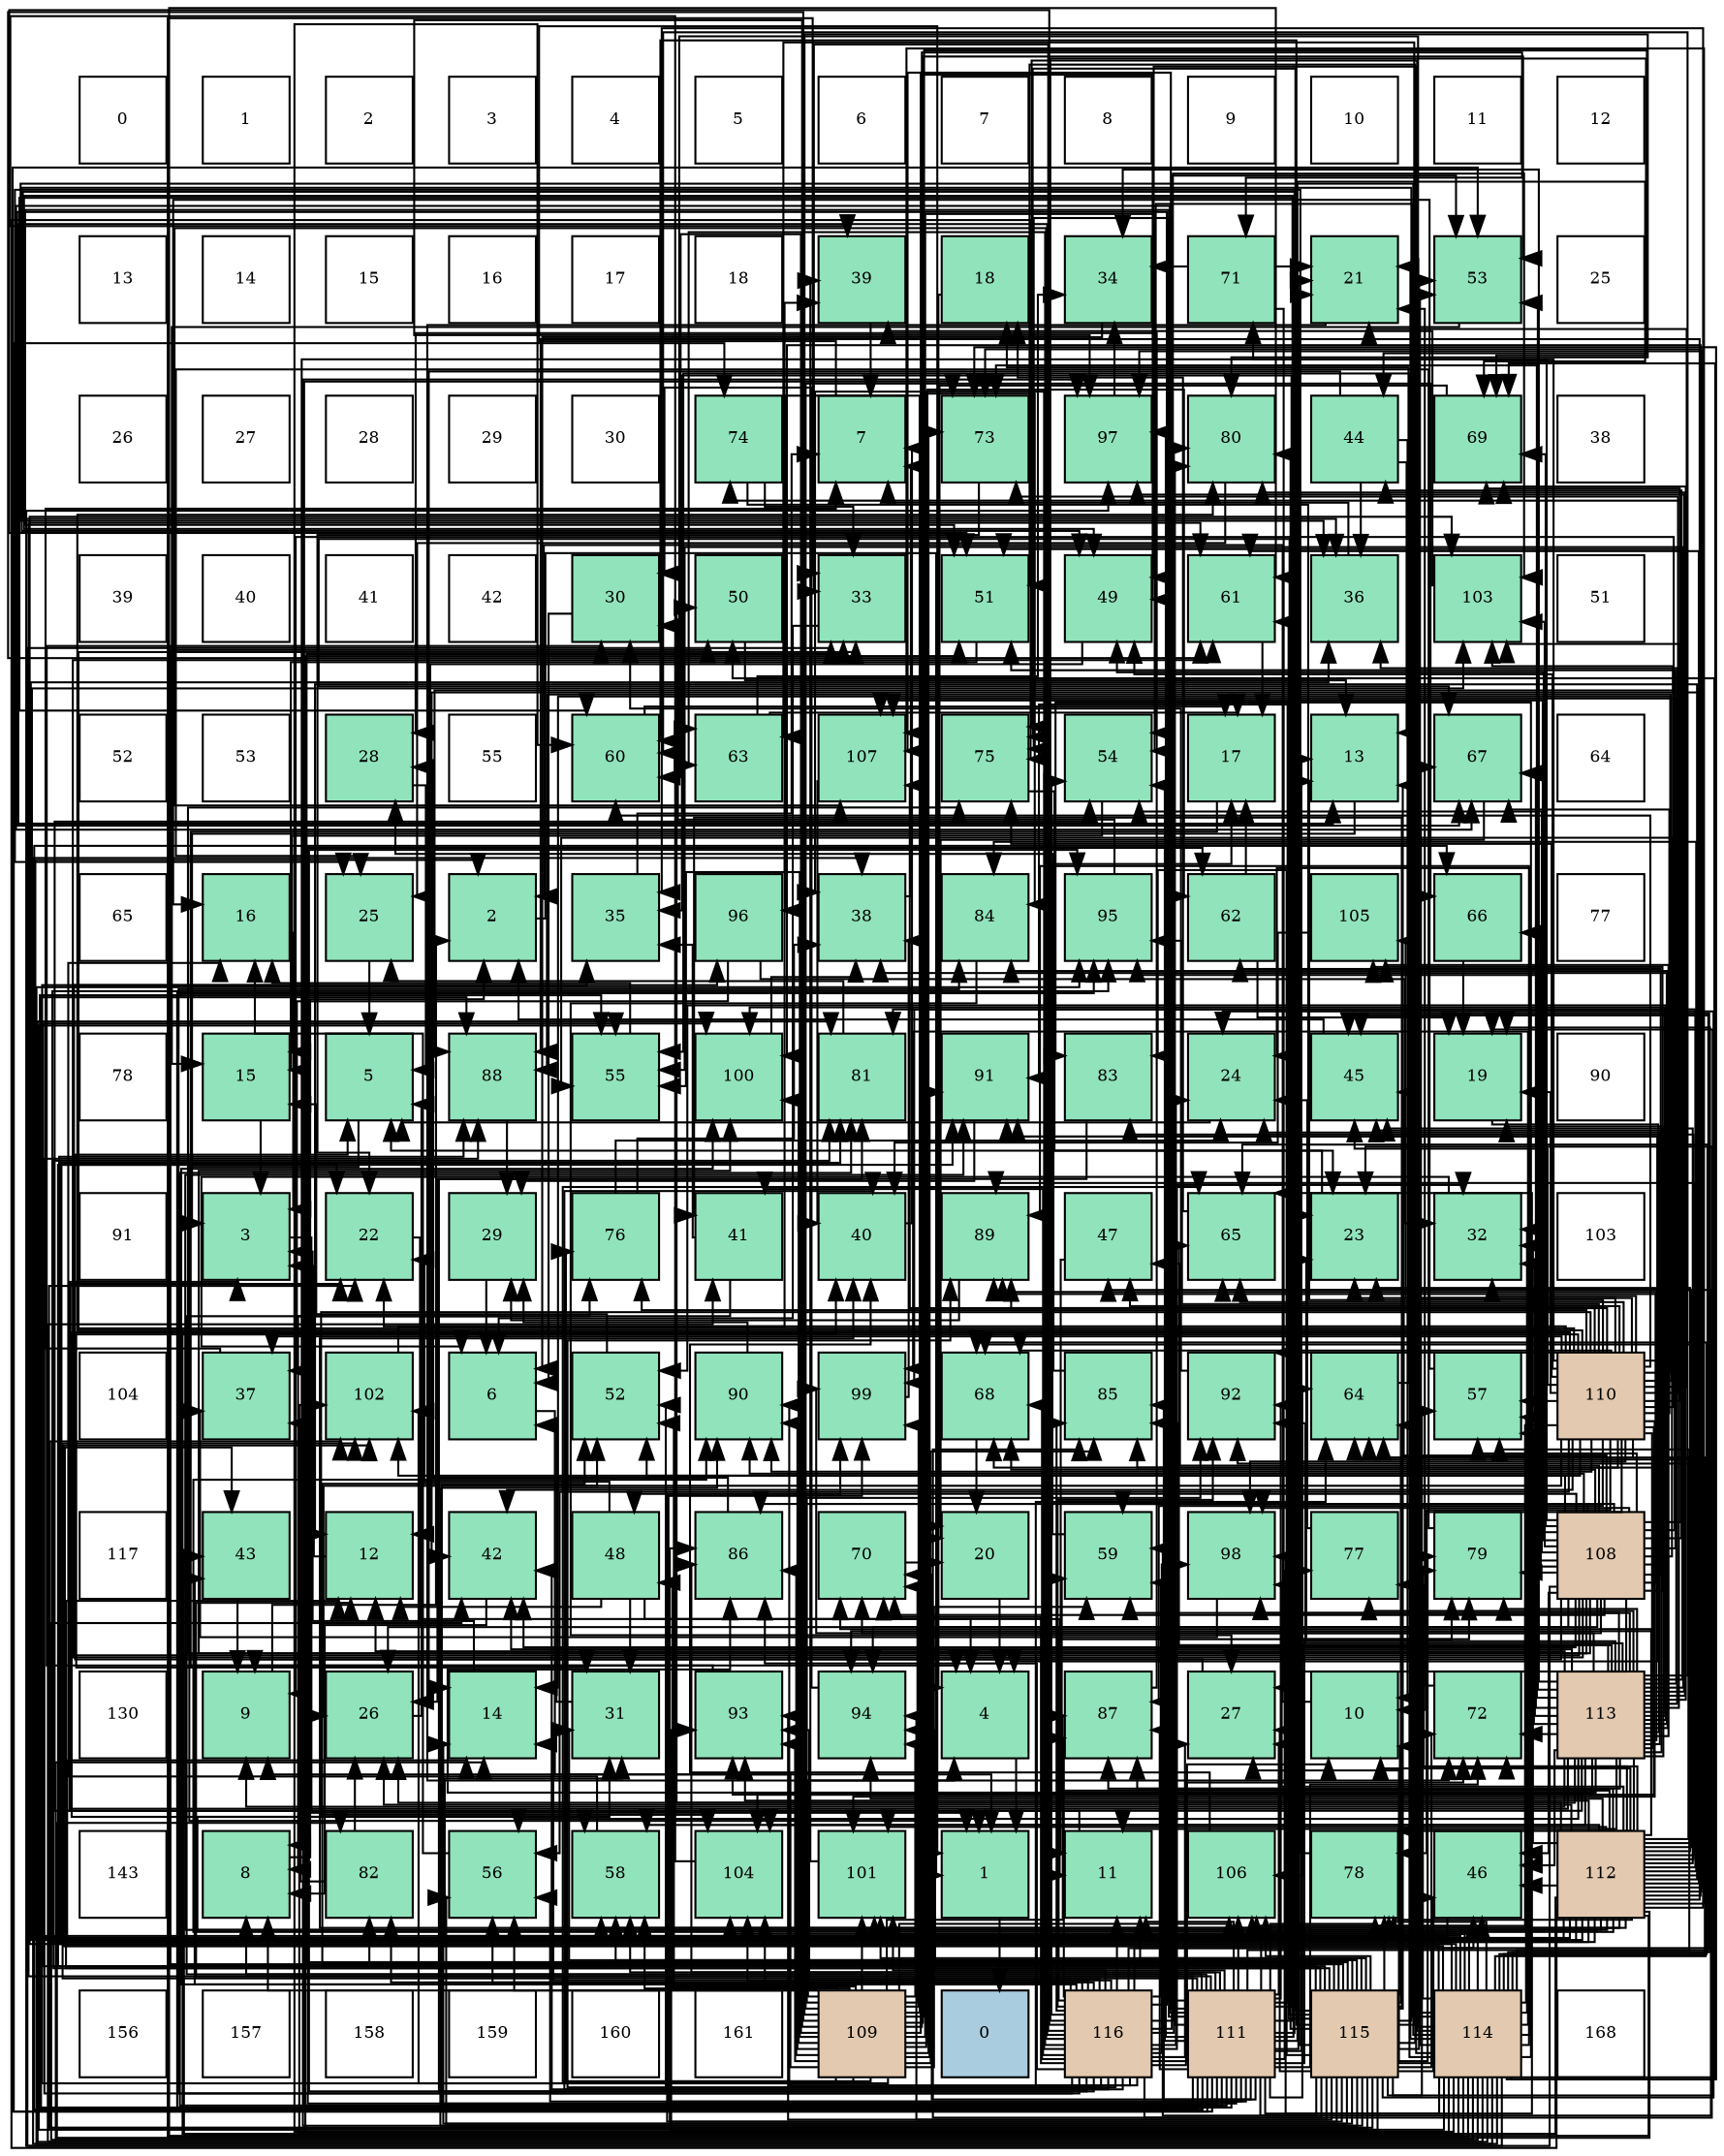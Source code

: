 digraph layout{
 rankdir=TB;
 splines=ortho;
 node [style=filled shape=square fixedsize=true width=0.6];
0[label="0", fontsize=8, fillcolor="#ffffff"];
1[label="1", fontsize=8, fillcolor="#ffffff"];
2[label="2", fontsize=8, fillcolor="#ffffff"];
3[label="3", fontsize=8, fillcolor="#ffffff"];
4[label="4", fontsize=8, fillcolor="#ffffff"];
5[label="5", fontsize=8, fillcolor="#ffffff"];
6[label="6", fontsize=8, fillcolor="#ffffff"];
7[label="7", fontsize=8, fillcolor="#ffffff"];
8[label="8", fontsize=8, fillcolor="#ffffff"];
9[label="9", fontsize=8, fillcolor="#ffffff"];
10[label="10", fontsize=8, fillcolor="#ffffff"];
11[label="11", fontsize=8, fillcolor="#ffffff"];
12[label="12", fontsize=8, fillcolor="#ffffff"];
13[label="13", fontsize=8, fillcolor="#ffffff"];
14[label="14", fontsize=8, fillcolor="#ffffff"];
15[label="15", fontsize=8, fillcolor="#ffffff"];
16[label="16", fontsize=8, fillcolor="#ffffff"];
17[label="17", fontsize=8, fillcolor="#ffffff"];
18[label="18", fontsize=8, fillcolor="#ffffff"];
19[label="39", fontsize=8, fillcolor="#91e3bb"];
20[label="18", fontsize=8, fillcolor="#91e3bb"];
21[label="34", fontsize=8, fillcolor="#91e3bb"];
22[label="71", fontsize=8, fillcolor="#91e3bb"];
23[label="21", fontsize=8, fillcolor="#91e3bb"];
24[label="53", fontsize=8, fillcolor="#91e3bb"];
25[label="25", fontsize=8, fillcolor="#ffffff"];
26[label="26", fontsize=8, fillcolor="#ffffff"];
27[label="27", fontsize=8, fillcolor="#ffffff"];
28[label="28", fontsize=8, fillcolor="#ffffff"];
29[label="29", fontsize=8, fillcolor="#ffffff"];
30[label="30", fontsize=8, fillcolor="#ffffff"];
31[label="74", fontsize=8, fillcolor="#91e3bb"];
32[label="7", fontsize=8, fillcolor="#91e3bb"];
33[label="73", fontsize=8, fillcolor="#91e3bb"];
34[label="97", fontsize=8, fillcolor="#91e3bb"];
35[label="80", fontsize=8, fillcolor="#91e3bb"];
36[label="44", fontsize=8, fillcolor="#91e3bb"];
37[label="69", fontsize=8, fillcolor="#91e3bb"];
38[label="38", fontsize=8, fillcolor="#ffffff"];
39[label="39", fontsize=8, fillcolor="#ffffff"];
40[label="40", fontsize=8, fillcolor="#ffffff"];
41[label="41", fontsize=8, fillcolor="#ffffff"];
42[label="42", fontsize=8, fillcolor="#ffffff"];
43[label="30", fontsize=8, fillcolor="#91e3bb"];
44[label="50", fontsize=8, fillcolor="#91e3bb"];
45[label="33", fontsize=8, fillcolor="#91e3bb"];
46[label="51", fontsize=8, fillcolor="#91e3bb"];
47[label="49", fontsize=8, fillcolor="#91e3bb"];
48[label="61", fontsize=8, fillcolor="#91e3bb"];
49[label="36", fontsize=8, fillcolor="#91e3bb"];
50[label="103", fontsize=8, fillcolor="#91e3bb"];
51[label="51", fontsize=8, fillcolor="#ffffff"];
52[label="52", fontsize=8, fillcolor="#ffffff"];
53[label="53", fontsize=8, fillcolor="#ffffff"];
54[label="28", fontsize=8, fillcolor="#91e3bb"];
55[label="55", fontsize=8, fillcolor="#ffffff"];
56[label="60", fontsize=8, fillcolor="#91e3bb"];
57[label="63", fontsize=8, fillcolor="#91e3bb"];
58[label="107", fontsize=8, fillcolor="#91e3bb"];
59[label="75", fontsize=8, fillcolor="#91e3bb"];
60[label="54", fontsize=8, fillcolor="#91e3bb"];
61[label="17", fontsize=8, fillcolor="#91e3bb"];
62[label="13", fontsize=8, fillcolor="#91e3bb"];
63[label="67", fontsize=8, fillcolor="#91e3bb"];
64[label="64", fontsize=8, fillcolor="#ffffff"];
65[label="65", fontsize=8, fillcolor="#ffffff"];
66[label="16", fontsize=8, fillcolor="#91e3bb"];
67[label="25", fontsize=8, fillcolor="#91e3bb"];
68[label="2", fontsize=8, fillcolor="#91e3bb"];
69[label="35", fontsize=8, fillcolor="#91e3bb"];
70[label="96", fontsize=8, fillcolor="#91e3bb"];
71[label="38", fontsize=8, fillcolor="#91e3bb"];
72[label="84", fontsize=8, fillcolor="#91e3bb"];
73[label="95", fontsize=8, fillcolor="#91e3bb"];
74[label="62", fontsize=8, fillcolor="#91e3bb"];
75[label="105", fontsize=8, fillcolor="#91e3bb"];
76[label="66", fontsize=8, fillcolor="#91e3bb"];
77[label="77", fontsize=8, fillcolor="#ffffff"];
78[label="78", fontsize=8, fillcolor="#ffffff"];
79[label="15", fontsize=8, fillcolor="#91e3bb"];
80[label="5", fontsize=8, fillcolor="#91e3bb"];
81[label="88", fontsize=8, fillcolor="#91e3bb"];
82[label="55", fontsize=8, fillcolor="#91e3bb"];
83[label="100", fontsize=8, fillcolor="#91e3bb"];
84[label="81", fontsize=8, fillcolor="#91e3bb"];
85[label="91", fontsize=8, fillcolor="#91e3bb"];
86[label="83", fontsize=8, fillcolor="#91e3bb"];
87[label="24", fontsize=8, fillcolor="#91e3bb"];
88[label="45", fontsize=8, fillcolor="#91e3bb"];
89[label="19", fontsize=8, fillcolor="#91e3bb"];
90[label="90", fontsize=8, fillcolor="#ffffff"];
91[label="91", fontsize=8, fillcolor="#ffffff"];
92[label="3", fontsize=8, fillcolor="#91e3bb"];
93[label="22", fontsize=8, fillcolor="#91e3bb"];
94[label="29", fontsize=8, fillcolor="#91e3bb"];
95[label="76", fontsize=8, fillcolor="#91e3bb"];
96[label="41", fontsize=8, fillcolor="#91e3bb"];
97[label="40", fontsize=8, fillcolor="#91e3bb"];
98[label="89", fontsize=8, fillcolor="#91e3bb"];
99[label="47", fontsize=8, fillcolor="#91e3bb"];
100[label="65", fontsize=8, fillcolor="#91e3bb"];
101[label="23", fontsize=8, fillcolor="#91e3bb"];
102[label="32", fontsize=8, fillcolor="#91e3bb"];
103[label="103", fontsize=8, fillcolor="#ffffff"];
104[label="104", fontsize=8, fillcolor="#ffffff"];
105[label="37", fontsize=8, fillcolor="#91e3bb"];
106[label="102", fontsize=8, fillcolor="#91e3bb"];
107[label="6", fontsize=8, fillcolor="#91e3bb"];
108[label="52", fontsize=8, fillcolor="#91e3bb"];
109[label="90", fontsize=8, fillcolor="#91e3bb"];
110[label="99", fontsize=8, fillcolor="#91e3bb"];
111[label="68", fontsize=8, fillcolor="#91e3bb"];
112[label="85", fontsize=8, fillcolor="#91e3bb"];
113[label="92", fontsize=8, fillcolor="#91e3bb"];
114[label="64", fontsize=8, fillcolor="#91e3bb"];
115[label="57", fontsize=8, fillcolor="#91e3bb"];
116[label="110", fontsize=8, fillcolor="#e3c9af"];
117[label="117", fontsize=8, fillcolor="#ffffff"];
118[label="43", fontsize=8, fillcolor="#91e3bb"];
119[label="12", fontsize=8, fillcolor="#91e3bb"];
120[label="42", fontsize=8, fillcolor="#91e3bb"];
121[label="48", fontsize=8, fillcolor="#91e3bb"];
122[label="86", fontsize=8, fillcolor="#91e3bb"];
123[label="70", fontsize=8, fillcolor="#91e3bb"];
124[label="20", fontsize=8, fillcolor="#91e3bb"];
125[label="59", fontsize=8, fillcolor="#91e3bb"];
126[label="98", fontsize=8, fillcolor="#91e3bb"];
127[label="77", fontsize=8, fillcolor="#91e3bb"];
128[label="79", fontsize=8, fillcolor="#91e3bb"];
129[label="108", fontsize=8, fillcolor="#e3c9af"];
130[label="130", fontsize=8, fillcolor="#ffffff"];
131[label="9", fontsize=8, fillcolor="#91e3bb"];
132[label="26", fontsize=8, fillcolor="#91e3bb"];
133[label="14", fontsize=8, fillcolor="#91e3bb"];
134[label="31", fontsize=8, fillcolor="#91e3bb"];
135[label="93", fontsize=8, fillcolor="#91e3bb"];
136[label="94", fontsize=8, fillcolor="#91e3bb"];
137[label="4", fontsize=8, fillcolor="#91e3bb"];
138[label="87", fontsize=8, fillcolor="#91e3bb"];
139[label="27", fontsize=8, fillcolor="#91e3bb"];
140[label="10", fontsize=8, fillcolor="#91e3bb"];
141[label="72", fontsize=8, fillcolor="#91e3bb"];
142[label="113", fontsize=8, fillcolor="#e3c9af"];
143[label="143", fontsize=8, fillcolor="#ffffff"];
144[label="8", fontsize=8, fillcolor="#91e3bb"];
145[label="82", fontsize=8, fillcolor="#91e3bb"];
146[label="56", fontsize=8, fillcolor="#91e3bb"];
147[label="58", fontsize=8, fillcolor="#91e3bb"];
148[label="104", fontsize=8, fillcolor="#91e3bb"];
149[label="101", fontsize=8, fillcolor="#91e3bb"];
150[label="1", fontsize=8, fillcolor="#91e3bb"];
151[label="11", fontsize=8, fillcolor="#91e3bb"];
152[label="106", fontsize=8, fillcolor="#91e3bb"];
153[label="78", fontsize=8, fillcolor="#91e3bb"];
154[label="46", fontsize=8, fillcolor="#91e3bb"];
155[label="112", fontsize=8, fillcolor="#e3c9af"];
156[label="156", fontsize=8, fillcolor="#ffffff"];
157[label="157", fontsize=8, fillcolor="#ffffff"];
158[label="158", fontsize=8, fillcolor="#ffffff"];
159[label="159", fontsize=8, fillcolor="#ffffff"];
160[label="160", fontsize=8, fillcolor="#ffffff"];
161[label="161", fontsize=8, fillcolor="#ffffff"];
162[label="109", fontsize=8, fillcolor="#e3c9af"];
163[label="0", fontsize=8, fillcolor="#a9ccde"];
164[label="116", fontsize=8, fillcolor="#e3c9af"];
165[label="111", fontsize=8, fillcolor="#e3c9af"];
166[label="115", fontsize=8, fillcolor="#e3c9af"];
167[label="114", fontsize=8, fillcolor="#e3c9af"];
168[label="168", fontsize=8, fillcolor="#ffffff"];
edge [constraint=false, style=vis];150 -> 163;
68 -> 150;
92 -> 150;
137 -> 150;
80 -> 150;
107 -> 150;
32 -> 150;
144 -> 68;
131 -> 68;
140 -> 68;
151 -> 92;
119 -> 92;
62 -> 92;
133 -> 92;
79 -> 92;
66 -> 92;
61 -> 137;
20 -> 137;
89 -> 137;
124 -> 137;
23 -> 137;
93 -> 137;
101 -> 80;
87 -> 80;
67 -> 80;
132 -> 80;
139 -> 80;
54 -> 80;
94 -> 107;
43 -> 107;
134 -> 107;
102 -> 107;
45 -> 107;
21 -> 107;
69 -> 32;
49 -> 32;
105 -> 32;
71 -> 32;
19 -> 32;
97 -> 32;
96 -> 144;
96 -> 69;
120 -> 144;
118 -> 131;
36 -> 140;
36 -> 62;
36 -> 133;
36 -> 49;
88 -> 68;
154 -> 68;
99 -> 151;
121 -> 151;
121 -> 119;
121 -> 93;
121 -> 134;
47 -> 119;
44 -> 62;
46 -> 79;
108 -> 79;
24 -> 79;
60 -> 79;
82 -> 66;
146 -> 66;
115 -> 66;
147 -> 66;
125 -> 61;
56 -> 61;
48 -> 61;
74 -> 61;
74 -> 89;
57 -> 61;
57 -> 21;
114 -> 20;
100 -> 20;
76 -> 89;
63 -> 124;
111 -> 124;
37 -> 124;
123 -> 124;
22 -> 23;
22 -> 139;
22 -> 21;
141 -> 23;
33 -> 93;
31 -> 101;
31 -> 45;
59 -> 101;
95 -> 87;
95 -> 71;
127 -> 87;
153 -> 67;
128 -> 67;
35 -> 67;
84 -> 67;
145 -> 132;
145 -> 105;
86 -> 132;
72 -> 139;
112 -> 54;
122 -> 54;
138 -> 54;
81 -> 94;
98 -> 94;
109 -> 94;
85 -> 94;
113 -> 43;
135 -> 43;
136 -> 43;
73 -> 43;
70 -> 102;
70 -> 105;
34 -> 21;
126 -> 105;
110 -> 71;
83 -> 71;
149 -> 19;
106 -> 19;
50 -> 19;
148 -> 19;
75 -> 97;
152 -> 97;
58 -> 97;
129 -> 131;
129 -> 132;
129 -> 120;
129 -> 36;
129 -> 88;
129 -> 154;
129 -> 99;
129 -> 121;
129 -> 47;
129 -> 46;
129 -> 60;
129 -> 82;
129 -> 115;
129 -> 125;
129 -> 48;
129 -> 74;
129 -> 76;
129 -> 111;
129 -> 37;
129 -> 123;
129 -> 22;
129 -> 31;
129 -> 59;
129 -> 128;
129 -> 122;
129 -> 81;
129 -> 98;
129 -> 109;
129 -> 85;
129 -> 136;
129 -> 73;
129 -> 70;
129 -> 34;
129 -> 126;
129 -> 110;
129 -> 83;
129 -> 106;
129 -> 50;
129 -> 75;
129 -> 152;
129 -> 58;
162 -> 144;
162 -> 131;
162 -> 69;
162 -> 36;
162 -> 121;
162 -> 47;
162 -> 108;
162 -> 24;
162 -> 60;
162 -> 82;
162 -> 146;
162 -> 147;
162 -> 125;
162 -> 56;
162 -> 48;
162 -> 74;
162 -> 100;
162 -> 76;
162 -> 123;
162 -> 22;
162 -> 141;
162 -> 33;
162 -> 95;
162 -> 35;
162 -> 72;
162 -> 112;
162 -> 122;
162 -> 138;
162 -> 109;
162 -> 85;
162 -> 113;
162 -> 135;
162 -> 136;
162 -> 70;
162 -> 34;
162 -> 110;
162 -> 83;
162 -> 149;
162 -> 106;
162 -> 148;
162 -> 152;
116 -> 144;
116 -> 131;
116 -> 140;
116 -> 62;
116 -> 133;
116 -> 89;
116 -> 23;
116 -> 93;
116 -> 101;
116 -> 132;
116 -> 134;
116 -> 102;
116 -> 45;
116 -> 105;
116 -> 120;
116 -> 88;
116 -> 99;
116 -> 47;
116 -> 108;
116 -> 146;
116 -> 115;
116 -> 147;
116 -> 56;
116 -> 114;
116 -> 100;
116 -> 63;
116 -> 111;
116 -> 37;
116 -> 33;
116 -> 59;
116 -> 95;
116 -> 153;
116 -> 35;
116 -> 112;
116 -> 138;
116 -> 81;
116 -> 98;
116 -> 109;
116 -> 113;
116 -> 135;
116 -> 136;
116 -> 73;
116 -> 126;
116 -> 149;
116 -> 50;
116 -> 148;
116 -> 75;
116 -> 152;
116 -> 58;
165 -> 144;
165 -> 151;
165 -> 119;
165 -> 62;
165 -> 23;
165 -> 139;
165 -> 69;
165 -> 49;
165 -> 154;
165 -> 99;
165 -> 47;
165 -> 46;
165 -> 108;
165 -> 24;
165 -> 60;
165 -> 82;
165 -> 146;
165 -> 115;
165 -> 147;
165 -> 56;
165 -> 48;
165 -> 74;
165 -> 114;
165 -> 100;
165 -> 76;
165 -> 63;
165 -> 37;
165 -> 123;
165 -> 141;
165 -> 33;
165 -> 31;
165 -> 59;
165 -> 95;
165 -> 127;
165 -> 153;
165 -> 128;
165 -> 35;
165 -> 84;
165 -> 112;
165 -> 122;
165 -> 138;
165 -> 81;
165 -> 85;
165 -> 113;
165 -> 73;
165 -> 34;
165 -> 110;
165 -> 149;
165 -> 106;
165 -> 152;
165 -> 58;
155 -> 140;
155 -> 119;
155 -> 133;
155 -> 93;
155 -> 101;
155 -> 132;
155 -> 134;
155 -> 102;
155 -> 45;
155 -> 69;
155 -> 49;
155 -> 97;
155 -> 120;
155 -> 118;
155 -> 88;
155 -> 154;
155 -> 44;
155 -> 147;
155 -> 125;
155 -> 48;
155 -> 114;
155 -> 100;
155 -> 111;
155 -> 123;
155 -> 141;
155 -> 33;
155 -> 59;
155 -> 127;
155 -> 153;
155 -> 84;
155 -> 86;
155 -> 72;
155 -> 138;
155 -> 81;
155 -> 98;
155 -> 109;
155 -> 85;
155 -> 135;
155 -> 136;
155 -> 73;
155 -> 34;
155 -> 126;
155 -> 110;
155 -> 83;
155 -> 149;
155 -> 106;
155 -> 50;
155 -> 148;
155 -> 58;
142 -> 131;
142 -> 151;
142 -> 119;
142 -> 89;
142 -> 93;
142 -> 101;
142 -> 87;
142 -> 132;
142 -> 102;
142 -> 21;
142 -> 49;
142 -> 71;
142 -> 120;
142 -> 88;
142 -> 154;
142 -> 46;
142 -> 108;
142 -> 24;
142 -> 60;
142 -> 82;
142 -> 146;
142 -> 115;
142 -> 147;
142 -> 125;
142 -> 56;
142 -> 100;
142 -> 63;
142 -> 111;
142 -> 37;
142 -> 123;
142 -> 141;
142 -> 33;
142 -> 127;
142 -> 153;
142 -> 128;
142 -> 35;
142 -> 84;
142 -> 72;
142 -> 112;
142 -> 122;
142 -> 138;
142 -> 98;
142 -> 85;
142 -> 113;
142 -> 34;
142 -> 126;
142 -> 83;
142 -> 50;
142 -> 148;
142 -> 75;
142 -> 58;
167 -> 133;
167 -> 89;
167 -> 23;
167 -> 87;
167 -> 139;
167 -> 134;
167 -> 102;
167 -> 45;
167 -> 49;
167 -> 71;
167 -> 97;
167 -> 96;
167 -> 120;
167 -> 118;
167 -> 88;
167 -> 47;
167 -> 44;
167 -> 46;
167 -> 24;
167 -> 60;
167 -> 82;
167 -> 115;
167 -> 56;
167 -> 48;
167 -> 57;
167 -> 114;
167 -> 100;
167 -> 63;
167 -> 111;
167 -> 37;
167 -> 33;
167 -> 59;
167 -> 153;
167 -> 128;
167 -> 84;
167 -> 145;
167 -> 86;
167 -> 81;
167 -> 98;
167 -> 113;
167 -> 135;
167 -> 73;
167 -> 126;
167 -> 110;
167 -> 149;
167 -> 106;
167 -> 50;
167 -> 148;
167 -> 152;
166 -> 140;
166 -> 151;
166 -> 119;
166 -> 62;
166 -> 133;
166 -> 89;
166 -> 23;
166 -> 93;
166 -> 87;
166 -> 139;
166 -> 134;
166 -> 45;
166 -> 96;
166 -> 154;
166 -> 47;
166 -> 44;
166 -> 46;
166 -> 108;
166 -> 24;
166 -> 82;
166 -> 146;
166 -> 115;
166 -> 147;
166 -> 125;
166 -> 56;
166 -> 48;
166 -> 57;
166 -> 114;
166 -> 63;
166 -> 141;
166 -> 59;
166 -> 153;
166 -> 128;
166 -> 35;
166 -> 84;
166 -> 145;
166 -> 86;
166 -> 112;
166 -> 122;
166 -> 109;
166 -> 85;
166 -> 135;
166 -> 136;
166 -> 34;
166 -> 110;
166 -> 83;
166 -> 149;
166 -> 106;
166 -> 152;
164 -> 140;
164 -> 151;
164 -> 62;
164 -> 133;
164 -> 101;
164 -> 87;
164 -> 139;
164 -> 102;
164 -> 45;
164 -> 71;
164 -> 97;
164 -> 96;
164 -> 120;
164 -> 118;
164 -> 88;
164 -> 154;
164 -> 46;
164 -> 108;
164 -> 24;
164 -> 60;
164 -> 146;
164 -> 125;
164 -> 57;
164 -> 114;
164 -> 63;
164 -> 111;
164 -> 37;
164 -> 123;
164 -> 141;
164 -> 128;
164 -> 35;
164 -> 84;
164 -> 145;
164 -> 72;
164 -> 112;
164 -> 122;
164 -> 138;
164 -> 81;
164 -> 98;
164 -> 109;
164 -> 113;
164 -> 135;
164 -> 136;
164 -> 73;
164 -> 126;
164 -> 83;
164 -> 50;
164 -> 148;
164 -> 58;
edge [constraint=true, style=invis];
0 -> 13 -> 26 -> 39 -> 52 -> 65 -> 78 -> 91 -> 104 -> 117 -> 130 -> 143 -> 156;
1 -> 14 -> 27 -> 40 -> 53 -> 66 -> 79 -> 92 -> 105 -> 118 -> 131 -> 144 -> 157;
2 -> 15 -> 28 -> 41 -> 54 -> 67 -> 80 -> 93 -> 106 -> 119 -> 132 -> 145 -> 158;
3 -> 16 -> 29 -> 42 -> 55 -> 68 -> 81 -> 94 -> 107 -> 120 -> 133 -> 146 -> 159;
4 -> 17 -> 30 -> 43 -> 56 -> 69 -> 82 -> 95 -> 108 -> 121 -> 134 -> 147 -> 160;
5 -> 18 -> 31 -> 44 -> 57 -> 70 -> 83 -> 96 -> 109 -> 122 -> 135 -> 148 -> 161;
6 -> 19 -> 32 -> 45 -> 58 -> 71 -> 84 -> 97 -> 110 -> 123 -> 136 -> 149 -> 162;
7 -> 20 -> 33 -> 46 -> 59 -> 72 -> 85 -> 98 -> 111 -> 124 -> 137 -> 150 -> 163;
8 -> 21 -> 34 -> 47 -> 60 -> 73 -> 86 -> 99 -> 112 -> 125 -> 138 -> 151 -> 164;
9 -> 22 -> 35 -> 48 -> 61 -> 74 -> 87 -> 100 -> 113 -> 126 -> 139 -> 152 -> 165;
10 -> 23 -> 36 -> 49 -> 62 -> 75 -> 88 -> 101 -> 114 -> 127 -> 140 -> 153 -> 166;
11 -> 24 -> 37 -> 50 -> 63 -> 76 -> 89 -> 102 -> 115 -> 128 -> 141 -> 154 -> 167;
12 -> 25 -> 38 -> 51 -> 64 -> 77 -> 90 -> 103 -> 116 -> 129 -> 142 -> 155 -> 168;
rank = same {0 -> 1 -> 2 -> 3 -> 4 -> 5 -> 6 -> 7 -> 8 -> 9 -> 10 -> 11 -> 12};
rank = same {13 -> 14 -> 15 -> 16 -> 17 -> 18 -> 19 -> 20 -> 21 -> 22 -> 23 -> 24 -> 25};
rank = same {26 -> 27 -> 28 -> 29 -> 30 -> 31 -> 32 -> 33 -> 34 -> 35 -> 36 -> 37 -> 38};
rank = same {39 -> 40 -> 41 -> 42 -> 43 -> 44 -> 45 -> 46 -> 47 -> 48 -> 49 -> 50 -> 51};
rank = same {52 -> 53 -> 54 -> 55 -> 56 -> 57 -> 58 -> 59 -> 60 -> 61 -> 62 -> 63 -> 64};
rank = same {65 -> 66 -> 67 -> 68 -> 69 -> 70 -> 71 -> 72 -> 73 -> 74 -> 75 -> 76 -> 77};
rank = same {78 -> 79 -> 80 -> 81 -> 82 -> 83 -> 84 -> 85 -> 86 -> 87 -> 88 -> 89 -> 90};
rank = same {91 -> 92 -> 93 -> 94 -> 95 -> 96 -> 97 -> 98 -> 99 -> 100 -> 101 -> 102 -> 103};
rank = same {104 -> 105 -> 106 -> 107 -> 108 -> 109 -> 110 -> 111 -> 112 -> 113 -> 114 -> 115 -> 116};
rank = same {117 -> 118 -> 119 -> 120 -> 121 -> 122 -> 123 -> 124 -> 125 -> 126 -> 127 -> 128 -> 129};
rank = same {130 -> 131 -> 132 -> 133 -> 134 -> 135 -> 136 -> 137 -> 138 -> 139 -> 140 -> 141 -> 142};
rank = same {143 -> 144 -> 145 -> 146 -> 147 -> 148 -> 149 -> 150 -> 151 -> 152 -> 153 -> 154 -> 155};
rank = same {156 -> 157 -> 158 -> 159 -> 160 -> 161 -> 162 -> 163 -> 164 -> 165 -> 166 -> 167 -> 168};
}